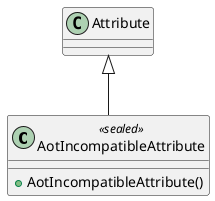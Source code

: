 @startuml
class AotIncompatibleAttribute <<sealed>> {
    + AotIncompatibleAttribute()
}
Attribute <|-- AotIncompatibleAttribute
@enduml
